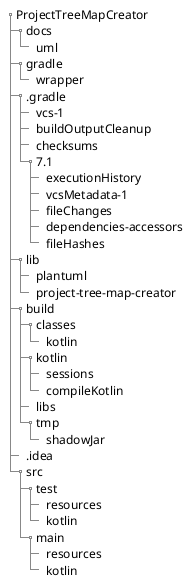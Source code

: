 @startsalt
{
{T
+ProjectTreeMapCreator
++ docs
+++ uml
++ gradle
+++ wrapper
++ .gradle
+++ vcs-1
+++ buildOutputCleanup
+++ checksums
+++ 7.1
++++ executionHistory
++++ vcsMetadata-1
++++ fileChanges
++++ dependencies-accessors
++++ fileHashes
++ lib
+++ plantuml
+++ project-tree-map-creator
++ build
+++ classes
++++ kotlin
+++ kotlin
++++ sessions
++++ compileKotlin
+++ libs
+++ tmp
++++ shadowJar
++ .idea
++ src
+++ test
++++ resources
++++ kotlin
+++ main
++++ resources
++++ kotlin
}
}
@endsalt